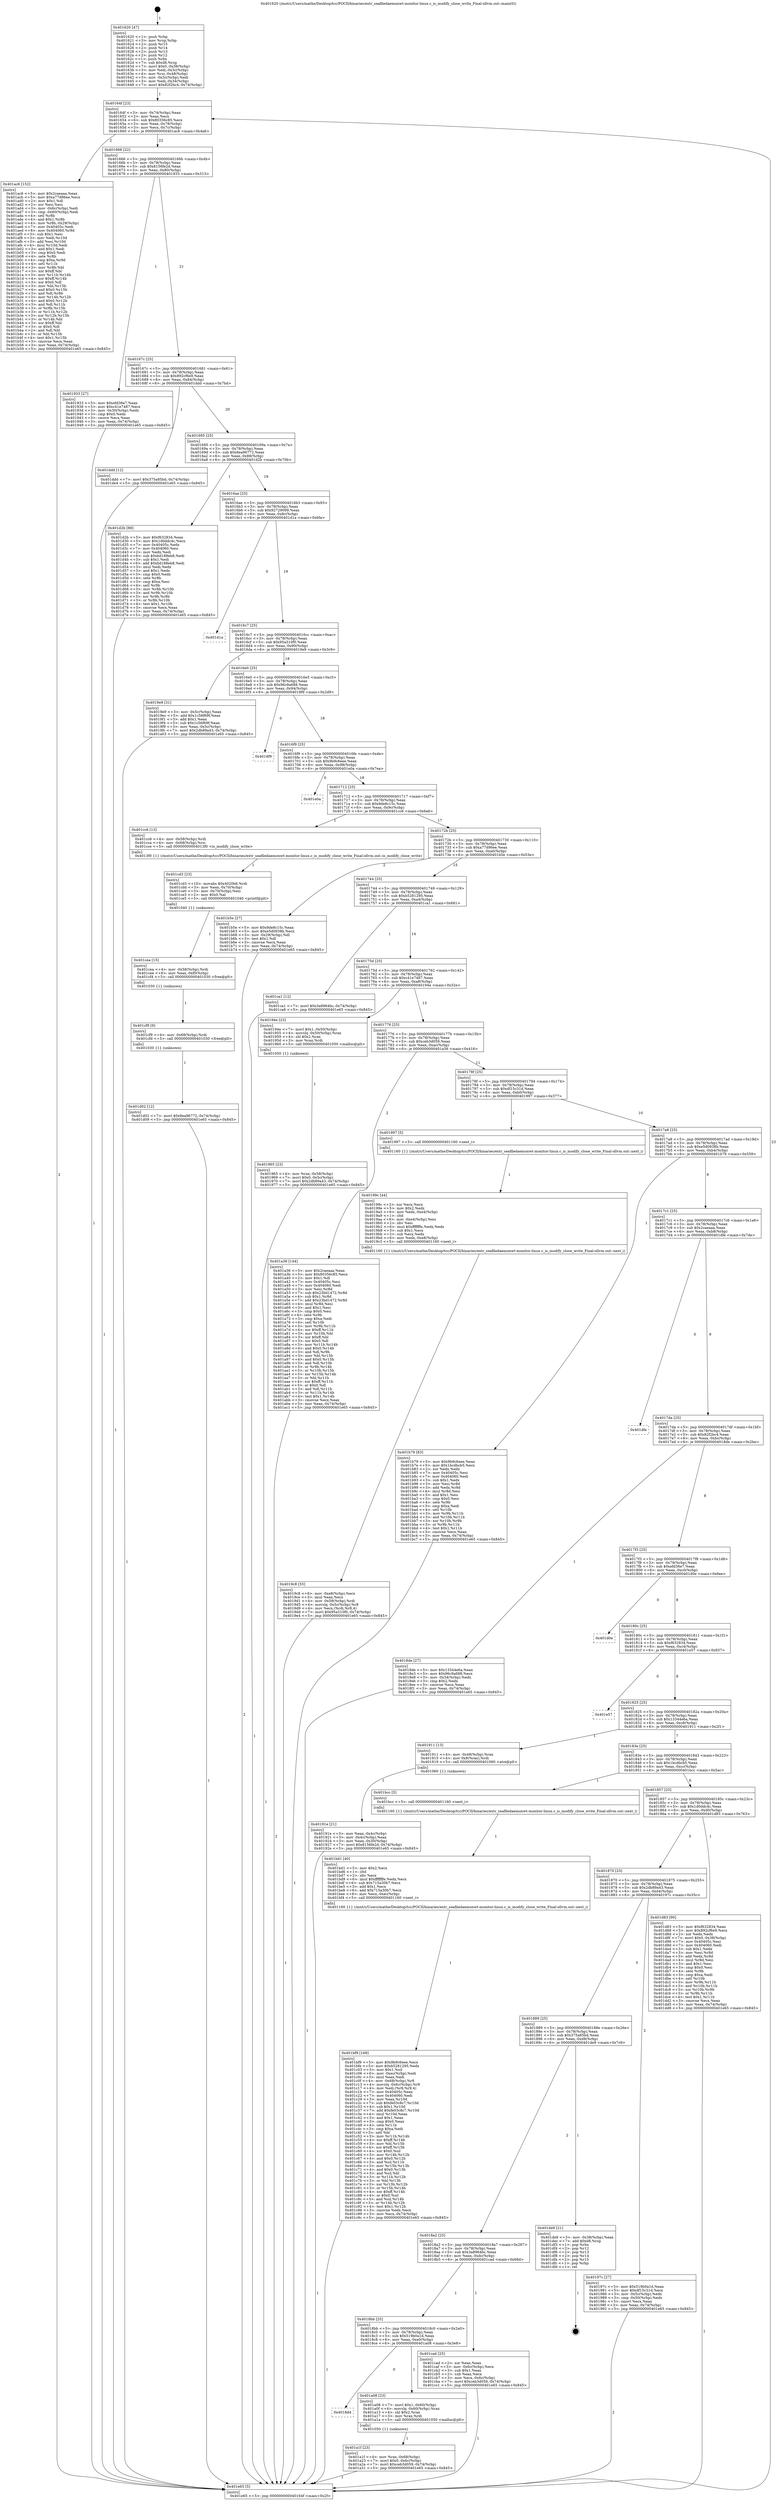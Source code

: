 digraph "0x401620" {
  label = "0x401620 (/mnt/c/Users/mathe/Desktop/tcc/POCII/binaries/extr_seafiledaemonwt-monitor-linux.c_is_modify_close_write_Final-ollvm.out::main(0))"
  labelloc = "t"
  node[shape=record]

  Entry [label="",width=0.3,height=0.3,shape=circle,fillcolor=black,style=filled]
  "0x40164f" [label="{
     0x40164f [23]\l
     | [instrs]\l
     &nbsp;&nbsp;0x40164f \<+3\>: mov -0x74(%rbp),%eax\l
     &nbsp;&nbsp;0x401652 \<+2\>: mov %eax,%ecx\l
     &nbsp;&nbsp;0x401654 \<+6\>: sub $0x80356c85,%ecx\l
     &nbsp;&nbsp;0x40165a \<+3\>: mov %eax,-0x78(%rbp)\l
     &nbsp;&nbsp;0x40165d \<+3\>: mov %ecx,-0x7c(%rbp)\l
     &nbsp;&nbsp;0x401660 \<+6\>: je 0000000000401ac6 \<main+0x4a6\>\l
  }"]
  "0x401ac6" [label="{
     0x401ac6 [152]\l
     | [instrs]\l
     &nbsp;&nbsp;0x401ac6 \<+5\>: mov $0x2caeaaa,%eax\l
     &nbsp;&nbsp;0x401acb \<+5\>: mov $0xa77d96ee,%ecx\l
     &nbsp;&nbsp;0x401ad0 \<+2\>: mov $0x1,%dl\l
     &nbsp;&nbsp;0x401ad2 \<+2\>: xor %esi,%esi\l
     &nbsp;&nbsp;0x401ad4 \<+3\>: mov -0x6c(%rbp),%edi\l
     &nbsp;&nbsp;0x401ad7 \<+3\>: cmp -0x60(%rbp),%edi\l
     &nbsp;&nbsp;0x401ada \<+4\>: setl %r8b\l
     &nbsp;&nbsp;0x401ade \<+4\>: and $0x1,%r8b\l
     &nbsp;&nbsp;0x401ae2 \<+4\>: mov %r8b,-0x29(%rbp)\l
     &nbsp;&nbsp;0x401ae6 \<+7\>: mov 0x40405c,%edi\l
     &nbsp;&nbsp;0x401aed \<+8\>: mov 0x404060,%r9d\l
     &nbsp;&nbsp;0x401af5 \<+3\>: sub $0x1,%esi\l
     &nbsp;&nbsp;0x401af8 \<+3\>: mov %edi,%r10d\l
     &nbsp;&nbsp;0x401afb \<+3\>: add %esi,%r10d\l
     &nbsp;&nbsp;0x401afe \<+4\>: imul %r10d,%edi\l
     &nbsp;&nbsp;0x401b02 \<+3\>: and $0x1,%edi\l
     &nbsp;&nbsp;0x401b05 \<+3\>: cmp $0x0,%edi\l
     &nbsp;&nbsp;0x401b08 \<+4\>: sete %r8b\l
     &nbsp;&nbsp;0x401b0c \<+4\>: cmp $0xa,%r9d\l
     &nbsp;&nbsp;0x401b10 \<+4\>: setl %r11b\l
     &nbsp;&nbsp;0x401b14 \<+3\>: mov %r8b,%bl\l
     &nbsp;&nbsp;0x401b17 \<+3\>: xor $0xff,%bl\l
     &nbsp;&nbsp;0x401b1a \<+3\>: mov %r11b,%r14b\l
     &nbsp;&nbsp;0x401b1d \<+4\>: xor $0xff,%r14b\l
     &nbsp;&nbsp;0x401b21 \<+3\>: xor $0x0,%dl\l
     &nbsp;&nbsp;0x401b24 \<+3\>: mov %bl,%r15b\l
     &nbsp;&nbsp;0x401b27 \<+4\>: and $0x0,%r15b\l
     &nbsp;&nbsp;0x401b2b \<+3\>: and %dl,%r8b\l
     &nbsp;&nbsp;0x401b2e \<+3\>: mov %r14b,%r12b\l
     &nbsp;&nbsp;0x401b31 \<+4\>: and $0x0,%r12b\l
     &nbsp;&nbsp;0x401b35 \<+3\>: and %dl,%r11b\l
     &nbsp;&nbsp;0x401b38 \<+3\>: or %r8b,%r15b\l
     &nbsp;&nbsp;0x401b3b \<+3\>: or %r11b,%r12b\l
     &nbsp;&nbsp;0x401b3e \<+3\>: xor %r12b,%r15b\l
     &nbsp;&nbsp;0x401b41 \<+3\>: or %r14b,%bl\l
     &nbsp;&nbsp;0x401b44 \<+3\>: xor $0xff,%bl\l
     &nbsp;&nbsp;0x401b47 \<+3\>: or $0x0,%dl\l
     &nbsp;&nbsp;0x401b4a \<+2\>: and %dl,%bl\l
     &nbsp;&nbsp;0x401b4c \<+3\>: or %bl,%r15b\l
     &nbsp;&nbsp;0x401b4f \<+4\>: test $0x1,%r15b\l
     &nbsp;&nbsp;0x401b53 \<+3\>: cmovne %ecx,%eax\l
     &nbsp;&nbsp;0x401b56 \<+3\>: mov %eax,-0x74(%rbp)\l
     &nbsp;&nbsp;0x401b59 \<+5\>: jmp 0000000000401e65 \<main+0x845\>\l
  }"]
  "0x401666" [label="{
     0x401666 [22]\l
     | [instrs]\l
     &nbsp;&nbsp;0x401666 \<+5\>: jmp 000000000040166b \<main+0x4b\>\l
     &nbsp;&nbsp;0x40166b \<+3\>: mov -0x78(%rbp),%eax\l
     &nbsp;&nbsp;0x40166e \<+5\>: sub $0x8156fe2d,%eax\l
     &nbsp;&nbsp;0x401673 \<+3\>: mov %eax,-0x80(%rbp)\l
     &nbsp;&nbsp;0x401676 \<+6\>: je 0000000000401933 \<main+0x313\>\l
  }"]
  Exit [label="",width=0.3,height=0.3,shape=circle,fillcolor=black,style=filled,peripheries=2]
  "0x401933" [label="{
     0x401933 [27]\l
     | [instrs]\l
     &nbsp;&nbsp;0x401933 \<+5\>: mov $0xefd36e7,%eax\l
     &nbsp;&nbsp;0x401938 \<+5\>: mov $0xc41e7487,%ecx\l
     &nbsp;&nbsp;0x40193d \<+3\>: mov -0x30(%rbp),%edx\l
     &nbsp;&nbsp;0x401940 \<+3\>: cmp $0x0,%edx\l
     &nbsp;&nbsp;0x401943 \<+3\>: cmove %ecx,%eax\l
     &nbsp;&nbsp;0x401946 \<+3\>: mov %eax,-0x74(%rbp)\l
     &nbsp;&nbsp;0x401949 \<+5\>: jmp 0000000000401e65 \<main+0x845\>\l
  }"]
  "0x40167c" [label="{
     0x40167c [25]\l
     | [instrs]\l
     &nbsp;&nbsp;0x40167c \<+5\>: jmp 0000000000401681 \<main+0x61\>\l
     &nbsp;&nbsp;0x401681 \<+3\>: mov -0x78(%rbp),%eax\l
     &nbsp;&nbsp;0x401684 \<+5\>: sub $0x892cf6e9,%eax\l
     &nbsp;&nbsp;0x401689 \<+6\>: mov %eax,-0x84(%rbp)\l
     &nbsp;&nbsp;0x40168f \<+6\>: je 0000000000401ddd \<main+0x7bd\>\l
  }"]
  "0x401d02" [label="{
     0x401d02 [12]\l
     | [instrs]\l
     &nbsp;&nbsp;0x401d02 \<+7\>: movl $0x8ea96772,-0x74(%rbp)\l
     &nbsp;&nbsp;0x401d09 \<+5\>: jmp 0000000000401e65 \<main+0x845\>\l
  }"]
  "0x401ddd" [label="{
     0x401ddd [12]\l
     | [instrs]\l
     &nbsp;&nbsp;0x401ddd \<+7\>: movl $0x375a85bd,-0x74(%rbp)\l
     &nbsp;&nbsp;0x401de4 \<+5\>: jmp 0000000000401e65 \<main+0x845\>\l
  }"]
  "0x401695" [label="{
     0x401695 [25]\l
     | [instrs]\l
     &nbsp;&nbsp;0x401695 \<+5\>: jmp 000000000040169a \<main+0x7a\>\l
     &nbsp;&nbsp;0x40169a \<+3\>: mov -0x78(%rbp),%eax\l
     &nbsp;&nbsp;0x40169d \<+5\>: sub $0x8ea96772,%eax\l
     &nbsp;&nbsp;0x4016a2 \<+6\>: mov %eax,-0x88(%rbp)\l
     &nbsp;&nbsp;0x4016a8 \<+6\>: je 0000000000401d2b \<main+0x70b\>\l
  }"]
  "0x401cf9" [label="{
     0x401cf9 [9]\l
     | [instrs]\l
     &nbsp;&nbsp;0x401cf9 \<+4\>: mov -0x68(%rbp),%rdi\l
     &nbsp;&nbsp;0x401cfd \<+5\>: call 0000000000401030 \<free@plt\>\l
     | [calls]\l
     &nbsp;&nbsp;0x401030 \{1\} (unknown)\l
  }"]
  "0x401d2b" [label="{
     0x401d2b [88]\l
     | [instrs]\l
     &nbsp;&nbsp;0x401d2b \<+5\>: mov $0xf632834,%eax\l
     &nbsp;&nbsp;0x401d30 \<+5\>: mov $0x1d0ddc4c,%ecx\l
     &nbsp;&nbsp;0x401d35 \<+7\>: mov 0x40405c,%edx\l
     &nbsp;&nbsp;0x401d3c \<+7\>: mov 0x404060,%esi\l
     &nbsp;&nbsp;0x401d43 \<+2\>: mov %edx,%edi\l
     &nbsp;&nbsp;0x401d45 \<+6\>: sub $0xbd188eb8,%edi\l
     &nbsp;&nbsp;0x401d4b \<+3\>: sub $0x1,%edi\l
     &nbsp;&nbsp;0x401d4e \<+6\>: add $0xbd188eb8,%edi\l
     &nbsp;&nbsp;0x401d54 \<+3\>: imul %edi,%edx\l
     &nbsp;&nbsp;0x401d57 \<+3\>: and $0x1,%edx\l
     &nbsp;&nbsp;0x401d5a \<+3\>: cmp $0x0,%edx\l
     &nbsp;&nbsp;0x401d5d \<+4\>: sete %r8b\l
     &nbsp;&nbsp;0x401d61 \<+3\>: cmp $0xa,%esi\l
     &nbsp;&nbsp;0x401d64 \<+4\>: setl %r9b\l
     &nbsp;&nbsp;0x401d68 \<+3\>: mov %r8b,%r10b\l
     &nbsp;&nbsp;0x401d6b \<+3\>: and %r9b,%r10b\l
     &nbsp;&nbsp;0x401d6e \<+3\>: xor %r9b,%r8b\l
     &nbsp;&nbsp;0x401d71 \<+3\>: or %r8b,%r10b\l
     &nbsp;&nbsp;0x401d74 \<+4\>: test $0x1,%r10b\l
     &nbsp;&nbsp;0x401d78 \<+3\>: cmovne %ecx,%eax\l
     &nbsp;&nbsp;0x401d7b \<+3\>: mov %eax,-0x74(%rbp)\l
     &nbsp;&nbsp;0x401d7e \<+5\>: jmp 0000000000401e65 \<main+0x845\>\l
  }"]
  "0x4016ae" [label="{
     0x4016ae [25]\l
     | [instrs]\l
     &nbsp;&nbsp;0x4016ae \<+5\>: jmp 00000000004016b3 \<main+0x93\>\l
     &nbsp;&nbsp;0x4016b3 \<+3\>: mov -0x78(%rbp),%eax\l
     &nbsp;&nbsp;0x4016b6 \<+5\>: sub $0x92729099,%eax\l
     &nbsp;&nbsp;0x4016bb \<+6\>: mov %eax,-0x8c(%rbp)\l
     &nbsp;&nbsp;0x4016c1 \<+6\>: je 0000000000401d1a \<main+0x6fa\>\l
  }"]
  "0x401cea" [label="{
     0x401cea [15]\l
     | [instrs]\l
     &nbsp;&nbsp;0x401cea \<+4\>: mov -0x58(%rbp),%rdi\l
     &nbsp;&nbsp;0x401cee \<+6\>: mov %eax,-0xf0(%rbp)\l
     &nbsp;&nbsp;0x401cf4 \<+5\>: call 0000000000401030 \<free@plt\>\l
     | [calls]\l
     &nbsp;&nbsp;0x401030 \{1\} (unknown)\l
  }"]
  "0x401d1a" [label="{
     0x401d1a\l
  }", style=dashed]
  "0x4016c7" [label="{
     0x4016c7 [25]\l
     | [instrs]\l
     &nbsp;&nbsp;0x4016c7 \<+5\>: jmp 00000000004016cc \<main+0xac\>\l
     &nbsp;&nbsp;0x4016cc \<+3\>: mov -0x78(%rbp),%eax\l
     &nbsp;&nbsp;0x4016cf \<+5\>: sub $0x95a310f0,%eax\l
     &nbsp;&nbsp;0x4016d4 \<+6\>: mov %eax,-0x90(%rbp)\l
     &nbsp;&nbsp;0x4016da \<+6\>: je 00000000004019e9 \<main+0x3c9\>\l
  }"]
  "0x401cd3" [label="{
     0x401cd3 [23]\l
     | [instrs]\l
     &nbsp;&nbsp;0x401cd3 \<+10\>: movabs $0x4020b6,%rdi\l
     &nbsp;&nbsp;0x401cdd \<+3\>: mov %eax,-0x70(%rbp)\l
     &nbsp;&nbsp;0x401ce0 \<+3\>: mov -0x70(%rbp),%esi\l
     &nbsp;&nbsp;0x401ce3 \<+2\>: mov $0x0,%al\l
     &nbsp;&nbsp;0x401ce5 \<+5\>: call 0000000000401040 \<printf@plt\>\l
     | [calls]\l
     &nbsp;&nbsp;0x401040 \{1\} (unknown)\l
  }"]
  "0x4019e9" [label="{
     0x4019e9 [31]\l
     | [instrs]\l
     &nbsp;&nbsp;0x4019e9 \<+3\>: mov -0x5c(%rbp),%eax\l
     &nbsp;&nbsp;0x4019ec \<+5\>: add $0x1c56f69f,%eax\l
     &nbsp;&nbsp;0x4019f1 \<+3\>: add $0x1,%eax\l
     &nbsp;&nbsp;0x4019f4 \<+5\>: sub $0x1c56f69f,%eax\l
     &nbsp;&nbsp;0x4019f9 \<+3\>: mov %eax,-0x5c(%rbp)\l
     &nbsp;&nbsp;0x4019fc \<+7\>: movl $0x2db89a43,-0x74(%rbp)\l
     &nbsp;&nbsp;0x401a03 \<+5\>: jmp 0000000000401e65 \<main+0x845\>\l
  }"]
  "0x4016e0" [label="{
     0x4016e0 [25]\l
     | [instrs]\l
     &nbsp;&nbsp;0x4016e0 \<+5\>: jmp 00000000004016e5 \<main+0xc5\>\l
     &nbsp;&nbsp;0x4016e5 \<+3\>: mov -0x78(%rbp),%eax\l
     &nbsp;&nbsp;0x4016e8 \<+5\>: sub $0x96c9a688,%eax\l
     &nbsp;&nbsp;0x4016ed \<+6\>: mov %eax,-0x94(%rbp)\l
     &nbsp;&nbsp;0x4016f3 \<+6\>: je 00000000004018f9 \<main+0x2d9\>\l
  }"]
  "0x401bf9" [label="{
     0x401bf9 [168]\l
     | [instrs]\l
     &nbsp;&nbsp;0x401bf9 \<+5\>: mov $0x9b9c6eee,%ecx\l
     &nbsp;&nbsp;0x401bfe \<+5\>: mov $0xb5281295,%edx\l
     &nbsp;&nbsp;0x401c03 \<+3\>: mov $0x1,%sil\l
     &nbsp;&nbsp;0x401c06 \<+6\>: mov -0xec(%rbp),%edi\l
     &nbsp;&nbsp;0x401c0c \<+3\>: imul %eax,%edi\l
     &nbsp;&nbsp;0x401c0f \<+4\>: mov -0x68(%rbp),%r8\l
     &nbsp;&nbsp;0x401c13 \<+4\>: movslq -0x6c(%rbp),%r9\l
     &nbsp;&nbsp;0x401c17 \<+4\>: mov %edi,(%r8,%r9,4)\l
     &nbsp;&nbsp;0x401c1b \<+7\>: mov 0x40405c,%eax\l
     &nbsp;&nbsp;0x401c22 \<+7\>: mov 0x404060,%edi\l
     &nbsp;&nbsp;0x401c29 \<+3\>: mov %eax,%r10d\l
     &nbsp;&nbsp;0x401c2c \<+7\>: sub $0xfe03c8c7,%r10d\l
     &nbsp;&nbsp;0x401c33 \<+4\>: sub $0x1,%r10d\l
     &nbsp;&nbsp;0x401c37 \<+7\>: add $0xfe03c8c7,%r10d\l
     &nbsp;&nbsp;0x401c3e \<+4\>: imul %r10d,%eax\l
     &nbsp;&nbsp;0x401c42 \<+3\>: and $0x1,%eax\l
     &nbsp;&nbsp;0x401c45 \<+3\>: cmp $0x0,%eax\l
     &nbsp;&nbsp;0x401c48 \<+4\>: sete %r11b\l
     &nbsp;&nbsp;0x401c4c \<+3\>: cmp $0xa,%edi\l
     &nbsp;&nbsp;0x401c4f \<+3\>: setl %bl\l
     &nbsp;&nbsp;0x401c52 \<+3\>: mov %r11b,%r14b\l
     &nbsp;&nbsp;0x401c55 \<+4\>: xor $0xff,%r14b\l
     &nbsp;&nbsp;0x401c59 \<+3\>: mov %bl,%r15b\l
     &nbsp;&nbsp;0x401c5c \<+4\>: xor $0xff,%r15b\l
     &nbsp;&nbsp;0x401c60 \<+4\>: xor $0x0,%sil\l
     &nbsp;&nbsp;0x401c64 \<+3\>: mov %r14b,%r12b\l
     &nbsp;&nbsp;0x401c67 \<+4\>: and $0x0,%r12b\l
     &nbsp;&nbsp;0x401c6b \<+3\>: and %sil,%r11b\l
     &nbsp;&nbsp;0x401c6e \<+3\>: mov %r15b,%r13b\l
     &nbsp;&nbsp;0x401c71 \<+4\>: and $0x0,%r13b\l
     &nbsp;&nbsp;0x401c75 \<+3\>: and %sil,%bl\l
     &nbsp;&nbsp;0x401c78 \<+3\>: or %r11b,%r12b\l
     &nbsp;&nbsp;0x401c7b \<+3\>: or %bl,%r13b\l
     &nbsp;&nbsp;0x401c7e \<+3\>: xor %r13b,%r12b\l
     &nbsp;&nbsp;0x401c81 \<+3\>: or %r15b,%r14b\l
     &nbsp;&nbsp;0x401c84 \<+4\>: xor $0xff,%r14b\l
     &nbsp;&nbsp;0x401c88 \<+4\>: or $0x0,%sil\l
     &nbsp;&nbsp;0x401c8c \<+3\>: and %sil,%r14b\l
     &nbsp;&nbsp;0x401c8f \<+3\>: or %r14b,%r12b\l
     &nbsp;&nbsp;0x401c92 \<+4\>: test $0x1,%r12b\l
     &nbsp;&nbsp;0x401c96 \<+3\>: cmovne %edx,%ecx\l
     &nbsp;&nbsp;0x401c99 \<+3\>: mov %ecx,-0x74(%rbp)\l
     &nbsp;&nbsp;0x401c9c \<+5\>: jmp 0000000000401e65 \<main+0x845\>\l
  }"]
  "0x4018f9" [label="{
     0x4018f9\l
  }", style=dashed]
  "0x4016f9" [label="{
     0x4016f9 [25]\l
     | [instrs]\l
     &nbsp;&nbsp;0x4016f9 \<+5\>: jmp 00000000004016fe \<main+0xde\>\l
     &nbsp;&nbsp;0x4016fe \<+3\>: mov -0x78(%rbp),%eax\l
     &nbsp;&nbsp;0x401701 \<+5\>: sub $0x9b9c6eee,%eax\l
     &nbsp;&nbsp;0x401706 \<+6\>: mov %eax,-0x98(%rbp)\l
     &nbsp;&nbsp;0x40170c \<+6\>: je 0000000000401e0a \<main+0x7ea\>\l
  }"]
  "0x401bd1" [label="{
     0x401bd1 [40]\l
     | [instrs]\l
     &nbsp;&nbsp;0x401bd1 \<+5\>: mov $0x2,%ecx\l
     &nbsp;&nbsp;0x401bd6 \<+1\>: cltd\l
     &nbsp;&nbsp;0x401bd7 \<+2\>: idiv %ecx\l
     &nbsp;&nbsp;0x401bd9 \<+6\>: imul $0xfffffffe,%edx,%ecx\l
     &nbsp;&nbsp;0x401bdf \<+6\>: sub $0x715a30b7,%ecx\l
     &nbsp;&nbsp;0x401be5 \<+3\>: add $0x1,%ecx\l
     &nbsp;&nbsp;0x401be8 \<+6\>: add $0x715a30b7,%ecx\l
     &nbsp;&nbsp;0x401bee \<+6\>: mov %ecx,-0xec(%rbp)\l
     &nbsp;&nbsp;0x401bf4 \<+5\>: call 0000000000401160 \<next_i\>\l
     | [calls]\l
     &nbsp;&nbsp;0x401160 \{1\} (/mnt/c/Users/mathe/Desktop/tcc/POCII/binaries/extr_seafiledaemonwt-monitor-linux.c_is_modify_close_write_Final-ollvm.out::next_i)\l
  }"]
  "0x401e0a" [label="{
     0x401e0a\l
  }", style=dashed]
  "0x401712" [label="{
     0x401712 [25]\l
     | [instrs]\l
     &nbsp;&nbsp;0x401712 \<+5\>: jmp 0000000000401717 \<main+0xf7\>\l
     &nbsp;&nbsp;0x401717 \<+3\>: mov -0x78(%rbp),%eax\l
     &nbsp;&nbsp;0x40171a \<+5\>: sub $0x9de8c15c,%eax\l
     &nbsp;&nbsp;0x40171f \<+6\>: mov %eax,-0x9c(%rbp)\l
     &nbsp;&nbsp;0x401725 \<+6\>: je 0000000000401cc6 \<main+0x6a6\>\l
  }"]
  "0x401a1f" [label="{
     0x401a1f [23]\l
     | [instrs]\l
     &nbsp;&nbsp;0x401a1f \<+4\>: mov %rax,-0x68(%rbp)\l
     &nbsp;&nbsp;0x401a23 \<+7\>: movl $0x0,-0x6c(%rbp)\l
     &nbsp;&nbsp;0x401a2a \<+7\>: movl $0xceb3d059,-0x74(%rbp)\l
     &nbsp;&nbsp;0x401a31 \<+5\>: jmp 0000000000401e65 \<main+0x845\>\l
  }"]
  "0x401cc6" [label="{
     0x401cc6 [13]\l
     | [instrs]\l
     &nbsp;&nbsp;0x401cc6 \<+4\>: mov -0x58(%rbp),%rdi\l
     &nbsp;&nbsp;0x401cca \<+4\>: mov -0x68(%rbp),%rsi\l
     &nbsp;&nbsp;0x401cce \<+5\>: call 00000000004013f0 \<is_modify_close_write\>\l
     | [calls]\l
     &nbsp;&nbsp;0x4013f0 \{1\} (/mnt/c/Users/mathe/Desktop/tcc/POCII/binaries/extr_seafiledaemonwt-monitor-linux.c_is_modify_close_write_Final-ollvm.out::is_modify_close_write)\l
  }"]
  "0x40172b" [label="{
     0x40172b [25]\l
     | [instrs]\l
     &nbsp;&nbsp;0x40172b \<+5\>: jmp 0000000000401730 \<main+0x110\>\l
     &nbsp;&nbsp;0x401730 \<+3\>: mov -0x78(%rbp),%eax\l
     &nbsp;&nbsp;0x401733 \<+5\>: sub $0xa77d96ee,%eax\l
     &nbsp;&nbsp;0x401738 \<+6\>: mov %eax,-0xa0(%rbp)\l
     &nbsp;&nbsp;0x40173e \<+6\>: je 0000000000401b5e \<main+0x53e\>\l
  }"]
  "0x4018d4" [label="{
     0x4018d4\l
  }", style=dashed]
  "0x401b5e" [label="{
     0x401b5e [27]\l
     | [instrs]\l
     &nbsp;&nbsp;0x401b5e \<+5\>: mov $0x9de8c15c,%eax\l
     &nbsp;&nbsp;0x401b63 \<+5\>: mov $0xe5d0938b,%ecx\l
     &nbsp;&nbsp;0x401b68 \<+3\>: mov -0x29(%rbp),%dl\l
     &nbsp;&nbsp;0x401b6b \<+3\>: test $0x1,%dl\l
     &nbsp;&nbsp;0x401b6e \<+3\>: cmovne %ecx,%eax\l
     &nbsp;&nbsp;0x401b71 \<+3\>: mov %eax,-0x74(%rbp)\l
     &nbsp;&nbsp;0x401b74 \<+5\>: jmp 0000000000401e65 \<main+0x845\>\l
  }"]
  "0x401744" [label="{
     0x401744 [25]\l
     | [instrs]\l
     &nbsp;&nbsp;0x401744 \<+5\>: jmp 0000000000401749 \<main+0x129\>\l
     &nbsp;&nbsp;0x401749 \<+3\>: mov -0x78(%rbp),%eax\l
     &nbsp;&nbsp;0x40174c \<+5\>: sub $0xb5281295,%eax\l
     &nbsp;&nbsp;0x401751 \<+6\>: mov %eax,-0xa4(%rbp)\l
     &nbsp;&nbsp;0x401757 \<+6\>: je 0000000000401ca1 \<main+0x681\>\l
  }"]
  "0x401a08" [label="{
     0x401a08 [23]\l
     | [instrs]\l
     &nbsp;&nbsp;0x401a08 \<+7\>: movl $0x1,-0x60(%rbp)\l
     &nbsp;&nbsp;0x401a0f \<+4\>: movslq -0x60(%rbp),%rax\l
     &nbsp;&nbsp;0x401a13 \<+4\>: shl $0x2,%rax\l
     &nbsp;&nbsp;0x401a17 \<+3\>: mov %rax,%rdi\l
     &nbsp;&nbsp;0x401a1a \<+5\>: call 0000000000401050 \<malloc@plt\>\l
     | [calls]\l
     &nbsp;&nbsp;0x401050 \{1\} (unknown)\l
  }"]
  "0x401ca1" [label="{
     0x401ca1 [12]\l
     | [instrs]\l
     &nbsp;&nbsp;0x401ca1 \<+7\>: movl $0x3a8964bc,-0x74(%rbp)\l
     &nbsp;&nbsp;0x401ca8 \<+5\>: jmp 0000000000401e65 \<main+0x845\>\l
  }"]
  "0x40175d" [label="{
     0x40175d [25]\l
     | [instrs]\l
     &nbsp;&nbsp;0x40175d \<+5\>: jmp 0000000000401762 \<main+0x142\>\l
     &nbsp;&nbsp;0x401762 \<+3\>: mov -0x78(%rbp),%eax\l
     &nbsp;&nbsp;0x401765 \<+5\>: sub $0xc41e7487,%eax\l
     &nbsp;&nbsp;0x40176a \<+6\>: mov %eax,-0xa8(%rbp)\l
     &nbsp;&nbsp;0x401770 \<+6\>: je 000000000040194e \<main+0x32e\>\l
  }"]
  "0x4018bb" [label="{
     0x4018bb [25]\l
     | [instrs]\l
     &nbsp;&nbsp;0x4018bb \<+5\>: jmp 00000000004018c0 \<main+0x2a0\>\l
     &nbsp;&nbsp;0x4018c0 \<+3\>: mov -0x78(%rbp),%eax\l
     &nbsp;&nbsp;0x4018c3 \<+5\>: sub $0x519b0a1d,%eax\l
     &nbsp;&nbsp;0x4018c8 \<+6\>: mov %eax,-0xe0(%rbp)\l
     &nbsp;&nbsp;0x4018ce \<+6\>: je 0000000000401a08 \<main+0x3e8\>\l
  }"]
  "0x40194e" [label="{
     0x40194e [23]\l
     | [instrs]\l
     &nbsp;&nbsp;0x40194e \<+7\>: movl $0x1,-0x50(%rbp)\l
     &nbsp;&nbsp;0x401955 \<+4\>: movslq -0x50(%rbp),%rax\l
     &nbsp;&nbsp;0x401959 \<+4\>: shl $0x2,%rax\l
     &nbsp;&nbsp;0x40195d \<+3\>: mov %rax,%rdi\l
     &nbsp;&nbsp;0x401960 \<+5\>: call 0000000000401050 \<malloc@plt\>\l
     | [calls]\l
     &nbsp;&nbsp;0x401050 \{1\} (unknown)\l
  }"]
  "0x401776" [label="{
     0x401776 [25]\l
     | [instrs]\l
     &nbsp;&nbsp;0x401776 \<+5\>: jmp 000000000040177b \<main+0x15b\>\l
     &nbsp;&nbsp;0x40177b \<+3\>: mov -0x78(%rbp),%eax\l
     &nbsp;&nbsp;0x40177e \<+5\>: sub $0xceb3d059,%eax\l
     &nbsp;&nbsp;0x401783 \<+6\>: mov %eax,-0xac(%rbp)\l
     &nbsp;&nbsp;0x401789 \<+6\>: je 0000000000401a36 \<main+0x416\>\l
  }"]
  "0x401cad" [label="{
     0x401cad [25]\l
     | [instrs]\l
     &nbsp;&nbsp;0x401cad \<+2\>: xor %eax,%eax\l
     &nbsp;&nbsp;0x401caf \<+3\>: mov -0x6c(%rbp),%ecx\l
     &nbsp;&nbsp;0x401cb2 \<+3\>: sub $0x1,%eax\l
     &nbsp;&nbsp;0x401cb5 \<+2\>: sub %eax,%ecx\l
     &nbsp;&nbsp;0x401cb7 \<+3\>: mov %ecx,-0x6c(%rbp)\l
     &nbsp;&nbsp;0x401cba \<+7\>: movl $0xceb3d059,-0x74(%rbp)\l
     &nbsp;&nbsp;0x401cc1 \<+5\>: jmp 0000000000401e65 \<main+0x845\>\l
  }"]
  "0x401a36" [label="{
     0x401a36 [144]\l
     | [instrs]\l
     &nbsp;&nbsp;0x401a36 \<+5\>: mov $0x2caeaaa,%eax\l
     &nbsp;&nbsp;0x401a3b \<+5\>: mov $0x80356c85,%ecx\l
     &nbsp;&nbsp;0x401a40 \<+2\>: mov $0x1,%dl\l
     &nbsp;&nbsp;0x401a42 \<+7\>: mov 0x40405c,%esi\l
     &nbsp;&nbsp;0x401a49 \<+7\>: mov 0x404060,%edi\l
     &nbsp;&nbsp;0x401a50 \<+3\>: mov %esi,%r8d\l
     &nbsp;&nbsp;0x401a53 \<+7\>: sub $0x23bd1472,%r8d\l
     &nbsp;&nbsp;0x401a5a \<+4\>: sub $0x1,%r8d\l
     &nbsp;&nbsp;0x401a5e \<+7\>: add $0x23bd1472,%r8d\l
     &nbsp;&nbsp;0x401a65 \<+4\>: imul %r8d,%esi\l
     &nbsp;&nbsp;0x401a69 \<+3\>: and $0x1,%esi\l
     &nbsp;&nbsp;0x401a6c \<+3\>: cmp $0x0,%esi\l
     &nbsp;&nbsp;0x401a6f \<+4\>: sete %r9b\l
     &nbsp;&nbsp;0x401a73 \<+3\>: cmp $0xa,%edi\l
     &nbsp;&nbsp;0x401a76 \<+4\>: setl %r10b\l
     &nbsp;&nbsp;0x401a7a \<+3\>: mov %r9b,%r11b\l
     &nbsp;&nbsp;0x401a7d \<+4\>: xor $0xff,%r11b\l
     &nbsp;&nbsp;0x401a81 \<+3\>: mov %r10b,%bl\l
     &nbsp;&nbsp;0x401a84 \<+3\>: xor $0xff,%bl\l
     &nbsp;&nbsp;0x401a87 \<+3\>: xor $0x0,%dl\l
     &nbsp;&nbsp;0x401a8a \<+3\>: mov %r11b,%r14b\l
     &nbsp;&nbsp;0x401a8d \<+4\>: and $0x0,%r14b\l
     &nbsp;&nbsp;0x401a91 \<+3\>: and %dl,%r9b\l
     &nbsp;&nbsp;0x401a94 \<+3\>: mov %bl,%r15b\l
     &nbsp;&nbsp;0x401a97 \<+4\>: and $0x0,%r15b\l
     &nbsp;&nbsp;0x401a9b \<+3\>: and %dl,%r10b\l
     &nbsp;&nbsp;0x401a9e \<+3\>: or %r9b,%r14b\l
     &nbsp;&nbsp;0x401aa1 \<+3\>: or %r10b,%r15b\l
     &nbsp;&nbsp;0x401aa4 \<+3\>: xor %r15b,%r14b\l
     &nbsp;&nbsp;0x401aa7 \<+3\>: or %bl,%r11b\l
     &nbsp;&nbsp;0x401aaa \<+4\>: xor $0xff,%r11b\l
     &nbsp;&nbsp;0x401aae \<+3\>: or $0x0,%dl\l
     &nbsp;&nbsp;0x401ab1 \<+3\>: and %dl,%r11b\l
     &nbsp;&nbsp;0x401ab4 \<+3\>: or %r11b,%r14b\l
     &nbsp;&nbsp;0x401ab7 \<+4\>: test $0x1,%r14b\l
     &nbsp;&nbsp;0x401abb \<+3\>: cmovne %ecx,%eax\l
     &nbsp;&nbsp;0x401abe \<+3\>: mov %eax,-0x74(%rbp)\l
     &nbsp;&nbsp;0x401ac1 \<+5\>: jmp 0000000000401e65 \<main+0x845\>\l
  }"]
  "0x40178f" [label="{
     0x40178f [25]\l
     | [instrs]\l
     &nbsp;&nbsp;0x40178f \<+5\>: jmp 0000000000401794 \<main+0x174\>\l
     &nbsp;&nbsp;0x401794 \<+3\>: mov -0x78(%rbp),%eax\l
     &nbsp;&nbsp;0x401797 \<+5\>: sub $0xdf15c31d,%eax\l
     &nbsp;&nbsp;0x40179c \<+6\>: mov %eax,-0xb0(%rbp)\l
     &nbsp;&nbsp;0x4017a2 \<+6\>: je 0000000000401997 \<main+0x377\>\l
  }"]
  "0x4018a2" [label="{
     0x4018a2 [25]\l
     | [instrs]\l
     &nbsp;&nbsp;0x4018a2 \<+5\>: jmp 00000000004018a7 \<main+0x287\>\l
     &nbsp;&nbsp;0x4018a7 \<+3\>: mov -0x78(%rbp),%eax\l
     &nbsp;&nbsp;0x4018aa \<+5\>: sub $0x3a8964bc,%eax\l
     &nbsp;&nbsp;0x4018af \<+6\>: mov %eax,-0xdc(%rbp)\l
     &nbsp;&nbsp;0x4018b5 \<+6\>: je 0000000000401cad \<main+0x68d\>\l
  }"]
  "0x401997" [label="{
     0x401997 [5]\l
     | [instrs]\l
     &nbsp;&nbsp;0x401997 \<+5\>: call 0000000000401160 \<next_i\>\l
     | [calls]\l
     &nbsp;&nbsp;0x401160 \{1\} (/mnt/c/Users/mathe/Desktop/tcc/POCII/binaries/extr_seafiledaemonwt-monitor-linux.c_is_modify_close_write_Final-ollvm.out::next_i)\l
  }"]
  "0x4017a8" [label="{
     0x4017a8 [25]\l
     | [instrs]\l
     &nbsp;&nbsp;0x4017a8 \<+5\>: jmp 00000000004017ad \<main+0x18d\>\l
     &nbsp;&nbsp;0x4017ad \<+3\>: mov -0x78(%rbp),%eax\l
     &nbsp;&nbsp;0x4017b0 \<+5\>: sub $0xe5d0938b,%eax\l
     &nbsp;&nbsp;0x4017b5 \<+6\>: mov %eax,-0xb4(%rbp)\l
     &nbsp;&nbsp;0x4017bb \<+6\>: je 0000000000401b79 \<main+0x559\>\l
  }"]
  "0x401de9" [label="{
     0x401de9 [21]\l
     | [instrs]\l
     &nbsp;&nbsp;0x401de9 \<+3\>: mov -0x38(%rbp),%eax\l
     &nbsp;&nbsp;0x401dec \<+7\>: add $0xd8,%rsp\l
     &nbsp;&nbsp;0x401df3 \<+1\>: pop %rbx\l
     &nbsp;&nbsp;0x401df4 \<+2\>: pop %r12\l
     &nbsp;&nbsp;0x401df6 \<+2\>: pop %r13\l
     &nbsp;&nbsp;0x401df8 \<+2\>: pop %r14\l
     &nbsp;&nbsp;0x401dfa \<+2\>: pop %r15\l
     &nbsp;&nbsp;0x401dfc \<+1\>: pop %rbp\l
     &nbsp;&nbsp;0x401dfd \<+1\>: ret\l
  }"]
  "0x401b79" [label="{
     0x401b79 [83]\l
     | [instrs]\l
     &nbsp;&nbsp;0x401b79 \<+5\>: mov $0x9b9c6eee,%eax\l
     &nbsp;&nbsp;0x401b7e \<+5\>: mov $0x1bcdbcb5,%ecx\l
     &nbsp;&nbsp;0x401b83 \<+2\>: xor %edx,%edx\l
     &nbsp;&nbsp;0x401b85 \<+7\>: mov 0x40405c,%esi\l
     &nbsp;&nbsp;0x401b8c \<+7\>: mov 0x404060,%edi\l
     &nbsp;&nbsp;0x401b93 \<+3\>: sub $0x1,%edx\l
     &nbsp;&nbsp;0x401b96 \<+3\>: mov %esi,%r8d\l
     &nbsp;&nbsp;0x401b99 \<+3\>: add %edx,%r8d\l
     &nbsp;&nbsp;0x401b9c \<+4\>: imul %r8d,%esi\l
     &nbsp;&nbsp;0x401ba0 \<+3\>: and $0x1,%esi\l
     &nbsp;&nbsp;0x401ba3 \<+3\>: cmp $0x0,%esi\l
     &nbsp;&nbsp;0x401ba6 \<+4\>: sete %r9b\l
     &nbsp;&nbsp;0x401baa \<+3\>: cmp $0xa,%edi\l
     &nbsp;&nbsp;0x401bad \<+4\>: setl %r10b\l
     &nbsp;&nbsp;0x401bb1 \<+3\>: mov %r9b,%r11b\l
     &nbsp;&nbsp;0x401bb4 \<+3\>: and %r10b,%r11b\l
     &nbsp;&nbsp;0x401bb7 \<+3\>: xor %r10b,%r9b\l
     &nbsp;&nbsp;0x401bba \<+3\>: or %r9b,%r11b\l
     &nbsp;&nbsp;0x401bbd \<+4\>: test $0x1,%r11b\l
     &nbsp;&nbsp;0x401bc1 \<+3\>: cmovne %ecx,%eax\l
     &nbsp;&nbsp;0x401bc4 \<+3\>: mov %eax,-0x74(%rbp)\l
     &nbsp;&nbsp;0x401bc7 \<+5\>: jmp 0000000000401e65 \<main+0x845\>\l
  }"]
  "0x4017c1" [label="{
     0x4017c1 [25]\l
     | [instrs]\l
     &nbsp;&nbsp;0x4017c1 \<+5\>: jmp 00000000004017c6 \<main+0x1a6\>\l
     &nbsp;&nbsp;0x4017c6 \<+3\>: mov -0x78(%rbp),%eax\l
     &nbsp;&nbsp;0x4017c9 \<+5\>: sub $0x2caeaaa,%eax\l
     &nbsp;&nbsp;0x4017ce \<+6\>: mov %eax,-0xb8(%rbp)\l
     &nbsp;&nbsp;0x4017d4 \<+6\>: je 0000000000401dfe \<main+0x7de\>\l
  }"]
  "0x4019c8" [label="{
     0x4019c8 [33]\l
     | [instrs]\l
     &nbsp;&nbsp;0x4019c8 \<+6\>: mov -0xe8(%rbp),%ecx\l
     &nbsp;&nbsp;0x4019ce \<+3\>: imul %eax,%ecx\l
     &nbsp;&nbsp;0x4019d1 \<+4\>: mov -0x58(%rbp),%rdi\l
     &nbsp;&nbsp;0x4019d5 \<+4\>: movslq -0x5c(%rbp),%r8\l
     &nbsp;&nbsp;0x4019d9 \<+4\>: mov %ecx,(%rdi,%r8,4)\l
     &nbsp;&nbsp;0x4019dd \<+7\>: movl $0x95a310f0,-0x74(%rbp)\l
     &nbsp;&nbsp;0x4019e4 \<+5\>: jmp 0000000000401e65 \<main+0x845\>\l
  }"]
  "0x401dfe" [label="{
     0x401dfe\l
  }", style=dashed]
  "0x4017da" [label="{
     0x4017da [25]\l
     | [instrs]\l
     &nbsp;&nbsp;0x4017da \<+5\>: jmp 00000000004017df \<main+0x1bf\>\l
     &nbsp;&nbsp;0x4017df \<+3\>: mov -0x78(%rbp),%eax\l
     &nbsp;&nbsp;0x4017e2 \<+5\>: sub $0x82f2bc4,%eax\l
     &nbsp;&nbsp;0x4017e7 \<+6\>: mov %eax,-0xbc(%rbp)\l
     &nbsp;&nbsp;0x4017ed \<+6\>: je 00000000004018de \<main+0x2be\>\l
  }"]
  "0x40199c" [label="{
     0x40199c [44]\l
     | [instrs]\l
     &nbsp;&nbsp;0x40199c \<+2\>: xor %ecx,%ecx\l
     &nbsp;&nbsp;0x40199e \<+5\>: mov $0x2,%edx\l
     &nbsp;&nbsp;0x4019a3 \<+6\>: mov %edx,-0xe4(%rbp)\l
     &nbsp;&nbsp;0x4019a9 \<+1\>: cltd\l
     &nbsp;&nbsp;0x4019aa \<+6\>: mov -0xe4(%rbp),%esi\l
     &nbsp;&nbsp;0x4019b0 \<+2\>: idiv %esi\l
     &nbsp;&nbsp;0x4019b2 \<+6\>: imul $0xfffffffe,%edx,%edx\l
     &nbsp;&nbsp;0x4019b8 \<+3\>: sub $0x1,%ecx\l
     &nbsp;&nbsp;0x4019bb \<+2\>: sub %ecx,%edx\l
     &nbsp;&nbsp;0x4019bd \<+6\>: mov %edx,-0xe8(%rbp)\l
     &nbsp;&nbsp;0x4019c3 \<+5\>: call 0000000000401160 \<next_i\>\l
     | [calls]\l
     &nbsp;&nbsp;0x401160 \{1\} (/mnt/c/Users/mathe/Desktop/tcc/POCII/binaries/extr_seafiledaemonwt-monitor-linux.c_is_modify_close_write_Final-ollvm.out::next_i)\l
  }"]
  "0x4018de" [label="{
     0x4018de [27]\l
     | [instrs]\l
     &nbsp;&nbsp;0x4018de \<+5\>: mov $0x13344e6a,%eax\l
     &nbsp;&nbsp;0x4018e3 \<+5\>: mov $0x96c9a688,%ecx\l
     &nbsp;&nbsp;0x4018e8 \<+3\>: mov -0x34(%rbp),%edx\l
     &nbsp;&nbsp;0x4018eb \<+3\>: cmp $0x2,%edx\l
     &nbsp;&nbsp;0x4018ee \<+3\>: cmovne %ecx,%eax\l
     &nbsp;&nbsp;0x4018f1 \<+3\>: mov %eax,-0x74(%rbp)\l
     &nbsp;&nbsp;0x4018f4 \<+5\>: jmp 0000000000401e65 \<main+0x845\>\l
  }"]
  "0x4017f3" [label="{
     0x4017f3 [25]\l
     | [instrs]\l
     &nbsp;&nbsp;0x4017f3 \<+5\>: jmp 00000000004017f8 \<main+0x1d8\>\l
     &nbsp;&nbsp;0x4017f8 \<+3\>: mov -0x78(%rbp),%eax\l
     &nbsp;&nbsp;0x4017fb \<+5\>: sub $0xefd36e7,%eax\l
     &nbsp;&nbsp;0x401800 \<+6\>: mov %eax,-0xc0(%rbp)\l
     &nbsp;&nbsp;0x401806 \<+6\>: je 0000000000401d0e \<main+0x6ee\>\l
  }"]
  "0x401e65" [label="{
     0x401e65 [5]\l
     | [instrs]\l
     &nbsp;&nbsp;0x401e65 \<+5\>: jmp 000000000040164f \<main+0x2f\>\l
  }"]
  "0x401620" [label="{
     0x401620 [47]\l
     | [instrs]\l
     &nbsp;&nbsp;0x401620 \<+1\>: push %rbp\l
     &nbsp;&nbsp;0x401621 \<+3\>: mov %rsp,%rbp\l
     &nbsp;&nbsp;0x401624 \<+2\>: push %r15\l
     &nbsp;&nbsp;0x401626 \<+2\>: push %r14\l
     &nbsp;&nbsp;0x401628 \<+2\>: push %r13\l
     &nbsp;&nbsp;0x40162a \<+2\>: push %r12\l
     &nbsp;&nbsp;0x40162c \<+1\>: push %rbx\l
     &nbsp;&nbsp;0x40162d \<+7\>: sub $0xd8,%rsp\l
     &nbsp;&nbsp;0x401634 \<+7\>: movl $0x0,-0x38(%rbp)\l
     &nbsp;&nbsp;0x40163b \<+3\>: mov %edi,-0x3c(%rbp)\l
     &nbsp;&nbsp;0x40163e \<+4\>: mov %rsi,-0x48(%rbp)\l
     &nbsp;&nbsp;0x401642 \<+3\>: mov -0x3c(%rbp),%edi\l
     &nbsp;&nbsp;0x401645 \<+3\>: mov %edi,-0x34(%rbp)\l
     &nbsp;&nbsp;0x401648 \<+7\>: movl $0x82f2bc4,-0x74(%rbp)\l
  }"]
  "0x401889" [label="{
     0x401889 [25]\l
     | [instrs]\l
     &nbsp;&nbsp;0x401889 \<+5\>: jmp 000000000040188e \<main+0x26e\>\l
     &nbsp;&nbsp;0x40188e \<+3\>: mov -0x78(%rbp),%eax\l
     &nbsp;&nbsp;0x401891 \<+5\>: sub $0x375a85bd,%eax\l
     &nbsp;&nbsp;0x401896 \<+6\>: mov %eax,-0xd8(%rbp)\l
     &nbsp;&nbsp;0x40189c \<+6\>: je 0000000000401de9 \<main+0x7c9\>\l
  }"]
  "0x401d0e" [label="{
     0x401d0e\l
  }", style=dashed]
  "0x40180c" [label="{
     0x40180c [25]\l
     | [instrs]\l
     &nbsp;&nbsp;0x40180c \<+5\>: jmp 0000000000401811 \<main+0x1f1\>\l
     &nbsp;&nbsp;0x401811 \<+3\>: mov -0x78(%rbp),%eax\l
     &nbsp;&nbsp;0x401814 \<+5\>: sub $0xf632834,%eax\l
     &nbsp;&nbsp;0x401819 \<+6\>: mov %eax,-0xc4(%rbp)\l
     &nbsp;&nbsp;0x40181f \<+6\>: je 0000000000401e57 \<main+0x837\>\l
  }"]
  "0x40197c" [label="{
     0x40197c [27]\l
     | [instrs]\l
     &nbsp;&nbsp;0x40197c \<+5\>: mov $0x519b0a1d,%eax\l
     &nbsp;&nbsp;0x401981 \<+5\>: mov $0xdf15c31d,%ecx\l
     &nbsp;&nbsp;0x401986 \<+3\>: mov -0x5c(%rbp),%edx\l
     &nbsp;&nbsp;0x401989 \<+3\>: cmp -0x50(%rbp),%edx\l
     &nbsp;&nbsp;0x40198c \<+3\>: cmovl %ecx,%eax\l
     &nbsp;&nbsp;0x40198f \<+3\>: mov %eax,-0x74(%rbp)\l
     &nbsp;&nbsp;0x401992 \<+5\>: jmp 0000000000401e65 \<main+0x845\>\l
  }"]
  "0x401e57" [label="{
     0x401e57\l
  }", style=dashed]
  "0x401825" [label="{
     0x401825 [25]\l
     | [instrs]\l
     &nbsp;&nbsp;0x401825 \<+5\>: jmp 000000000040182a \<main+0x20a\>\l
     &nbsp;&nbsp;0x40182a \<+3\>: mov -0x78(%rbp),%eax\l
     &nbsp;&nbsp;0x40182d \<+5\>: sub $0x13344e6a,%eax\l
     &nbsp;&nbsp;0x401832 \<+6\>: mov %eax,-0xc8(%rbp)\l
     &nbsp;&nbsp;0x401838 \<+6\>: je 0000000000401911 \<main+0x2f1\>\l
  }"]
  "0x401870" [label="{
     0x401870 [25]\l
     | [instrs]\l
     &nbsp;&nbsp;0x401870 \<+5\>: jmp 0000000000401875 \<main+0x255\>\l
     &nbsp;&nbsp;0x401875 \<+3\>: mov -0x78(%rbp),%eax\l
     &nbsp;&nbsp;0x401878 \<+5\>: sub $0x2db89a43,%eax\l
     &nbsp;&nbsp;0x40187d \<+6\>: mov %eax,-0xd4(%rbp)\l
     &nbsp;&nbsp;0x401883 \<+6\>: je 000000000040197c \<main+0x35c\>\l
  }"]
  "0x401911" [label="{
     0x401911 [13]\l
     | [instrs]\l
     &nbsp;&nbsp;0x401911 \<+4\>: mov -0x48(%rbp),%rax\l
     &nbsp;&nbsp;0x401915 \<+4\>: mov 0x8(%rax),%rdi\l
     &nbsp;&nbsp;0x401919 \<+5\>: call 0000000000401060 \<atoi@plt\>\l
     | [calls]\l
     &nbsp;&nbsp;0x401060 \{1\} (unknown)\l
  }"]
  "0x40183e" [label="{
     0x40183e [25]\l
     | [instrs]\l
     &nbsp;&nbsp;0x40183e \<+5\>: jmp 0000000000401843 \<main+0x223\>\l
     &nbsp;&nbsp;0x401843 \<+3\>: mov -0x78(%rbp),%eax\l
     &nbsp;&nbsp;0x401846 \<+5\>: sub $0x1bcdbcb5,%eax\l
     &nbsp;&nbsp;0x40184b \<+6\>: mov %eax,-0xcc(%rbp)\l
     &nbsp;&nbsp;0x401851 \<+6\>: je 0000000000401bcc \<main+0x5ac\>\l
  }"]
  "0x40191e" [label="{
     0x40191e [21]\l
     | [instrs]\l
     &nbsp;&nbsp;0x40191e \<+3\>: mov %eax,-0x4c(%rbp)\l
     &nbsp;&nbsp;0x401921 \<+3\>: mov -0x4c(%rbp),%eax\l
     &nbsp;&nbsp;0x401924 \<+3\>: mov %eax,-0x30(%rbp)\l
     &nbsp;&nbsp;0x401927 \<+7\>: movl $0x8156fe2d,-0x74(%rbp)\l
     &nbsp;&nbsp;0x40192e \<+5\>: jmp 0000000000401e65 \<main+0x845\>\l
  }"]
  "0x401965" [label="{
     0x401965 [23]\l
     | [instrs]\l
     &nbsp;&nbsp;0x401965 \<+4\>: mov %rax,-0x58(%rbp)\l
     &nbsp;&nbsp;0x401969 \<+7\>: movl $0x0,-0x5c(%rbp)\l
     &nbsp;&nbsp;0x401970 \<+7\>: movl $0x2db89a43,-0x74(%rbp)\l
     &nbsp;&nbsp;0x401977 \<+5\>: jmp 0000000000401e65 \<main+0x845\>\l
  }"]
  "0x401d83" [label="{
     0x401d83 [90]\l
     | [instrs]\l
     &nbsp;&nbsp;0x401d83 \<+5\>: mov $0xf632834,%eax\l
     &nbsp;&nbsp;0x401d88 \<+5\>: mov $0x892cf6e9,%ecx\l
     &nbsp;&nbsp;0x401d8d \<+2\>: xor %edx,%edx\l
     &nbsp;&nbsp;0x401d8f \<+7\>: movl $0x0,-0x38(%rbp)\l
     &nbsp;&nbsp;0x401d96 \<+7\>: mov 0x40405c,%esi\l
     &nbsp;&nbsp;0x401d9d \<+7\>: mov 0x404060,%edi\l
     &nbsp;&nbsp;0x401da4 \<+3\>: sub $0x1,%edx\l
     &nbsp;&nbsp;0x401da7 \<+3\>: mov %esi,%r8d\l
     &nbsp;&nbsp;0x401daa \<+3\>: add %edx,%r8d\l
     &nbsp;&nbsp;0x401dad \<+4\>: imul %r8d,%esi\l
     &nbsp;&nbsp;0x401db1 \<+3\>: and $0x1,%esi\l
     &nbsp;&nbsp;0x401db4 \<+3\>: cmp $0x0,%esi\l
     &nbsp;&nbsp;0x401db7 \<+4\>: sete %r9b\l
     &nbsp;&nbsp;0x401dbb \<+3\>: cmp $0xa,%edi\l
     &nbsp;&nbsp;0x401dbe \<+4\>: setl %r10b\l
     &nbsp;&nbsp;0x401dc2 \<+3\>: mov %r9b,%r11b\l
     &nbsp;&nbsp;0x401dc5 \<+3\>: and %r10b,%r11b\l
     &nbsp;&nbsp;0x401dc8 \<+3\>: xor %r10b,%r9b\l
     &nbsp;&nbsp;0x401dcb \<+3\>: or %r9b,%r11b\l
     &nbsp;&nbsp;0x401dce \<+4\>: test $0x1,%r11b\l
     &nbsp;&nbsp;0x401dd2 \<+3\>: cmovne %ecx,%eax\l
     &nbsp;&nbsp;0x401dd5 \<+3\>: mov %eax,-0x74(%rbp)\l
     &nbsp;&nbsp;0x401dd8 \<+5\>: jmp 0000000000401e65 \<main+0x845\>\l
  }"]
  "0x401bcc" [label="{
     0x401bcc [5]\l
     | [instrs]\l
     &nbsp;&nbsp;0x401bcc \<+5\>: call 0000000000401160 \<next_i\>\l
     | [calls]\l
     &nbsp;&nbsp;0x401160 \{1\} (/mnt/c/Users/mathe/Desktop/tcc/POCII/binaries/extr_seafiledaemonwt-monitor-linux.c_is_modify_close_write_Final-ollvm.out::next_i)\l
  }"]
  "0x401857" [label="{
     0x401857 [25]\l
     | [instrs]\l
     &nbsp;&nbsp;0x401857 \<+5\>: jmp 000000000040185c \<main+0x23c\>\l
     &nbsp;&nbsp;0x40185c \<+3\>: mov -0x78(%rbp),%eax\l
     &nbsp;&nbsp;0x40185f \<+5\>: sub $0x1d0ddc4c,%eax\l
     &nbsp;&nbsp;0x401864 \<+6\>: mov %eax,-0xd0(%rbp)\l
     &nbsp;&nbsp;0x40186a \<+6\>: je 0000000000401d83 \<main+0x763\>\l
  }"]
  Entry -> "0x401620" [label=" 1"]
  "0x40164f" -> "0x401ac6" [label=" 2"]
  "0x40164f" -> "0x401666" [label=" 22"]
  "0x401de9" -> Exit [label=" 1"]
  "0x401666" -> "0x401933" [label=" 1"]
  "0x401666" -> "0x40167c" [label=" 21"]
  "0x401ddd" -> "0x401e65" [label=" 1"]
  "0x40167c" -> "0x401ddd" [label=" 1"]
  "0x40167c" -> "0x401695" [label=" 20"]
  "0x401d83" -> "0x401e65" [label=" 1"]
  "0x401695" -> "0x401d2b" [label=" 1"]
  "0x401695" -> "0x4016ae" [label=" 19"]
  "0x401d2b" -> "0x401e65" [label=" 1"]
  "0x4016ae" -> "0x401d1a" [label=" 0"]
  "0x4016ae" -> "0x4016c7" [label=" 19"]
  "0x401d02" -> "0x401e65" [label=" 1"]
  "0x4016c7" -> "0x4019e9" [label=" 1"]
  "0x4016c7" -> "0x4016e0" [label=" 18"]
  "0x401cf9" -> "0x401d02" [label=" 1"]
  "0x4016e0" -> "0x4018f9" [label=" 0"]
  "0x4016e0" -> "0x4016f9" [label=" 18"]
  "0x401cea" -> "0x401cf9" [label=" 1"]
  "0x4016f9" -> "0x401e0a" [label=" 0"]
  "0x4016f9" -> "0x401712" [label=" 18"]
  "0x401cd3" -> "0x401cea" [label=" 1"]
  "0x401712" -> "0x401cc6" [label=" 1"]
  "0x401712" -> "0x40172b" [label=" 17"]
  "0x401cc6" -> "0x401cd3" [label=" 1"]
  "0x40172b" -> "0x401b5e" [label=" 2"]
  "0x40172b" -> "0x401744" [label=" 15"]
  "0x401cad" -> "0x401e65" [label=" 1"]
  "0x401744" -> "0x401ca1" [label=" 1"]
  "0x401744" -> "0x40175d" [label=" 14"]
  "0x401ca1" -> "0x401e65" [label=" 1"]
  "0x40175d" -> "0x40194e" [label=" 1"]
  "0x40175d" -> "0x401776" [label=" 13"]
  "0x401bd1" -> "0x401bf9" [label=" 1"]
  "0x401776" -> "0x401a36" [label=" 2"]
  "0x401776" -> "0x40178f" [label=" 11"]
  "0x401bcc" -> "0x401bd1" [label=" 1"]
  "0x40178f" -> "0x401997" [label=" 1"]
  "0x40178f" -> "0x4017a8" [label=" 10"]
  "0x401b5e" -> "0x401e65" [label=" 2"]
  "0x4017a8" -> "0x401b79" [label=" 1"]
  "0x4017a8" -> "0x4017c1" [label=" 9"]
  "0x401ac6" -> "0x401e65" [label=" 2"]
  "0x4017c1" -> "0x401dfe" [label=" 0"]
  "0x4017c1" -> "0x4017da" [label=" 9"]
  "0x401a1f" -> "0x401e65" [label=" 1"]
  "0x4017da" -> "0x4018de" [label=" 1"]
  "0x4017da" -> "0x4017f3" [label=" 8"]
  "0x4018de" -> "0x401e65" [label=" 1"]
  "0x401620" -> "0x40164f" [label=" 1"]
  "0x401e65" -> "0x40164f" [label=" 23"]
  "0x401a08" -> "0x401a1f" [label=" 1"]
  "0x4017f3" -> "0x401d0e" [label=" 0"]
  "0x4017f3" -> "0x40180c" [label=" 8"]
  "0x4018bb" -> "0x4018d4" [label=" 0"]
  "0x40180c" -> "0x401e57" [label=" 0"]
  "0x40180c" -> "0x401825" [label=" 8"]
  "0x4018bb" -> "0x401a08" [label=" 1"]
  "0x401825" -> "0x401911" [label=" 1"]
  "0x401825" -> "0x40183e" [label=" 7"]
  "0x401911" -> "0x40191e" [label=" 1"]
  "0x40191e" -> "0x401e65" [label=" 1"]
  "0x401933" -> "0x401e65" [label=" 1"]
  "0x40194e" -> "0x401965" [label=" 1"]
  "0x401965" -> "0x401e65" [label=" 1"]
  "0x4018a2" -> "0x4018bb" [label=" 1"]
  "0x40183e" -> "0x401bcc" [label=" 1"]
  "0x40183e" -> "0x401857" [label=" 6"]
  "0x4018a2" -> "0x401cad" [label=" 1"]
  "0x401857" -> "0x401d83" [label=" 1"]
  "0x401857" -> "0x401870" [label=" 5"]
  "0x401bf9" -> "0x401e65" [label=" 1"]
  "0x401870" -> "0x40197c" [label=" 2"]
  "0x401870" -> "0x401889" [label=" 3"]
  "0x40197c" -> "0x401e65" [label=" 2"]
  "0x401997" -> "0x40199c" [label=" 1"]
  "0x40199c" -> "0x4019c8" [label=" 1"]
  "0x4019c8" -> "0x401e65" [label=" 1"]
  "0x4019e9" -> "0x401e65" [label=" 1"]
  "0x401a36" -> "0x401e65" [label=" 2"]
  "0x401889" -> "0x401de9" [label=" 1"]
  "0x401889" -> "0x4018a2" [label=" 2"]
  "0x401b79" -> "0x401e65" [label=" 1"]
}
